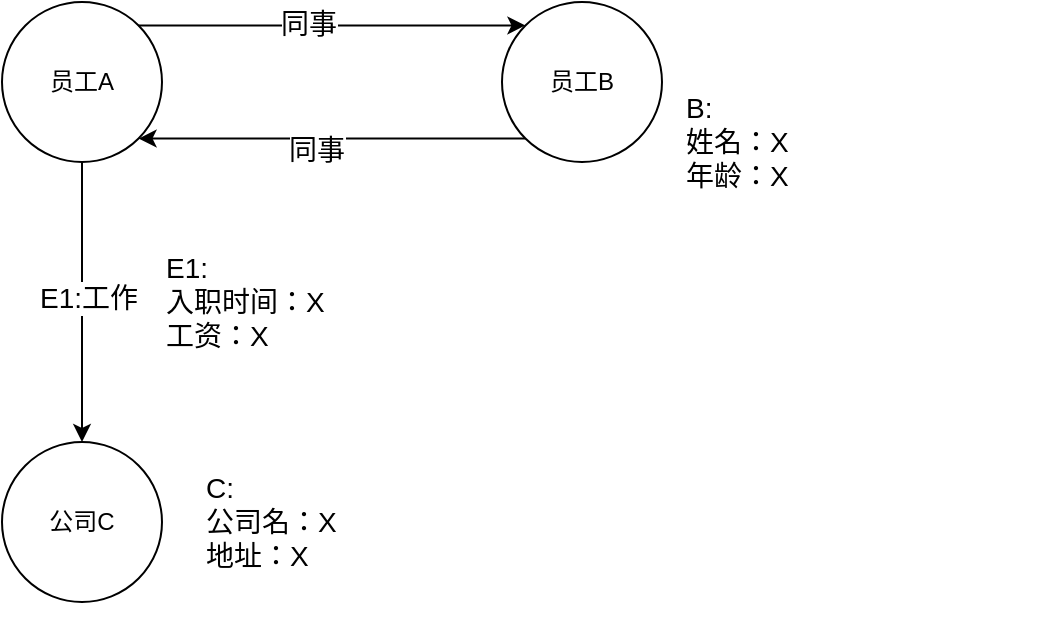 <mxfile version="22.1.21" type="github">
  <diagram name="第 1 页" id="dUUobhWX5WS9scuQMufq">
    <mxGraphModel dx="1434" dy="737" grid="1" gridSize="10" guides="1" tooltips="1" connect="1" arrows="1" fold="1" page="1" pageScale="1" pageWidth="827" pageHeight="1169" math="0" shadow="0">
      <root>
        <mxCell id="0" />
        <mxCell id="1" parent="0" />
        <mxCell id="8_TbDQbRaKfLOg7brxPv-8" style="edgeStyle=orthogonalEdgeStyle;rounded=0;orthogonalLoop=1;jettySize=auto;html=1;exitX=0.5;exitY=1;exitDx=0;exitDy=0;" edge="1" parent="1" source="8_TbDQbRaKfLOg7brxPv-1" target="8_TbDQbRaKfLOg7brxPv-3">
          <mxGeometry relative="1" as="geometry" />
        </mxCell>
        <mxCell id="8_TbDQbRaKfLOg7brxPv-9" value="&lt;font style=&quot;font-size: 14px;&quot;&gt;E1:工作&lt;/font&gt;" style="edgeLabel;html=1;align=center;verticalAlign=middle;resizable=0;points=[];" vertex="1" connectable="0" parent="8_TbDQbRaKfLOg7brxPv-8">
          <mxGeometry x="-0.029" y="3" relative="1" as="geometry">
            <mxPoint as="offset" />
          </mxGeometry>
        </mxCell>
        <mxCell id="8_TbDQbRaKfLOg7brxPv-1" value="员工A" style="ellipse;whiteSpace=wrap;html=1;aspect=fixed;" vertex="1" parent="1">
          <mxGeometry x="260" y="200" width="80" height="80" as="geometry" />
        </mxCell>
        <mxCell id="8_TbDQbRaKfLOg7brxPv-5" style="edgeStyle=orthogonalEdgeStyle;rounded=0;orthogonalLoop=1;jettySize=auto;html=1;exitX=0;exitY=1;exitDx=0;exitDy=0;entryX=1;entryY=1;entryDx=0;entryDy=0;" edge="1" parent="1" source="8_TbDQbRaKfLOg7brxPv-2" target="8_TbDQbRaKfLOg7brxPv-1">
          <mxGeometry relative="1" as="geometry" />
        </mxCell>
        <mxCell id="8_TbDQbRaKfLOg7brxPv-7" value="&lt;font style=&quot;font-size: 14px;&quot;&gt;同事&lt;/font&gt;" style="edgeLabel;html=1;align=center;verticalAlign=middle;resizable=0;points=[];" vertex="1" connectable="0" parent="8_TbDQbRaKfLOg7brxPv-5">
          <mxGeometry x="0.083" y="5" relative="1" as="geometry">
            <mxPoint as="offset" />
          </mxGeometry>
        </mxCell>
        <mxCell id="8_TbDQbRaKfLOg7brxPv-2" value="员工B" style="ellipse;whiteSpace=wrap;html=1;aspect=fixed;" vertex="1" parent="1">
          <mxGeometry x="510" y="200" width="80" height="80" as="geometry" />
        </mxCell>
        <mxCell id="8_TbDQbRaKfLOg7brxPv-3" value="公司C" style="ellipse;whiteSpace=wrap;html=1;aspect=fixed;" vertex="1" parent="1">
          <mxGeometry x="260" y="420" width="80" height="80" as="geometry" />
        </mxCell>
        <mxCell id="8_TbDQbRaKfLOg7brxPv-4" value="" style="endArrow=classic;html=1;rounded=0;exitX=1;exitY=0;exitDx=0;exitDy=0;entryX=0;entryY=0;entryDx=0;entryDy=0;" edge="1" parent="1" source="8_TbDQbRaKfLOg7brxPv-1" target="8_TbDQbRaKfLOg7brxPv-2">
          <mxGeometry width="50" height="50" relative="1" as="geometry">
            <mxPoint x="390" y="410" as="sourcePoint" />
            <mxPoint x="440" y="360" as="targetPoint" />
          </mxGeometry>
        </mxCell>
        <mxCell id="8_TbDQbRaKfLOg7brxPv-6" value="&lt;font style=&quot;font-size: 14px;&quot;&gt;同事&lt;/font&gt;" style="edgeLabel;html=1;align=center;verticalAlign=middle;resizable=0;points=[];" vertex="1" connectable="0" parent="8_TbDQbRaKfLOg7brxPv-4">
          <mxGeometry x="-0.124" y="1" relative="1" as="geometry">
            <mxPoint as="offset" />
          </mxGeometry>
        </mxCell>
        <mxCell id="8_TbDQbRaKfLOg7brxPv-10" value="&lt;font style=&quot;font-size: 14px;&quot;&gt;C:&lt;br&gt;公司名：X&lt;br&gt;地址：X&lt;/font&gt;" style="text;html=1;strokeColor=none;fillColor=none;align=left;verticalAlign=middle;whiteSpace=wrap;rounded=0;" vertex="1" parent="1">
          <mxGeometry x="360" y="410" width="180" height="100" as="geometry" />
        </mxCell>
        <mxCell id="8_TbDQbRaKfLOg7brxPv-11" value="&lt;font style=&quot;font-size: 14px;&quot;&gt;E1:&lt;br&gt;入职时间：X&lt;br&gt;工资：X&lt;/font&gt;" style="text;html=1;strokeColor=none;fillColor=none;align=left;verticalAlign=middle;whiteSpace=wrap;rounded=0;" vertex="1" parent="1">
          <mxGeometry x="340" y="300" width="180" height="100" as="geometry" />
        </mxCell>
        <mxCell id="8_TbDQbRaKfLOg7brxPv-12" value="&lt;font style=&quot;font-size: 14px;&quot;&gt;B:&lt;br&gt;姓名：X&lt;br&gt;年龄：X&lt;/font&gt;" style="text;html=1;strokeColor=none;fillColor=none;align=left;verticalAlign=middle;whiteSpace=wrap;rounded=0;" vertex="1" parent="1">
          <mxGeometry x="600" y="220" width="180" height="100" as="geometry" />
        </mxCell>
      </root>
    </mxGraphModel>
  </diagram>
</mxfile>
